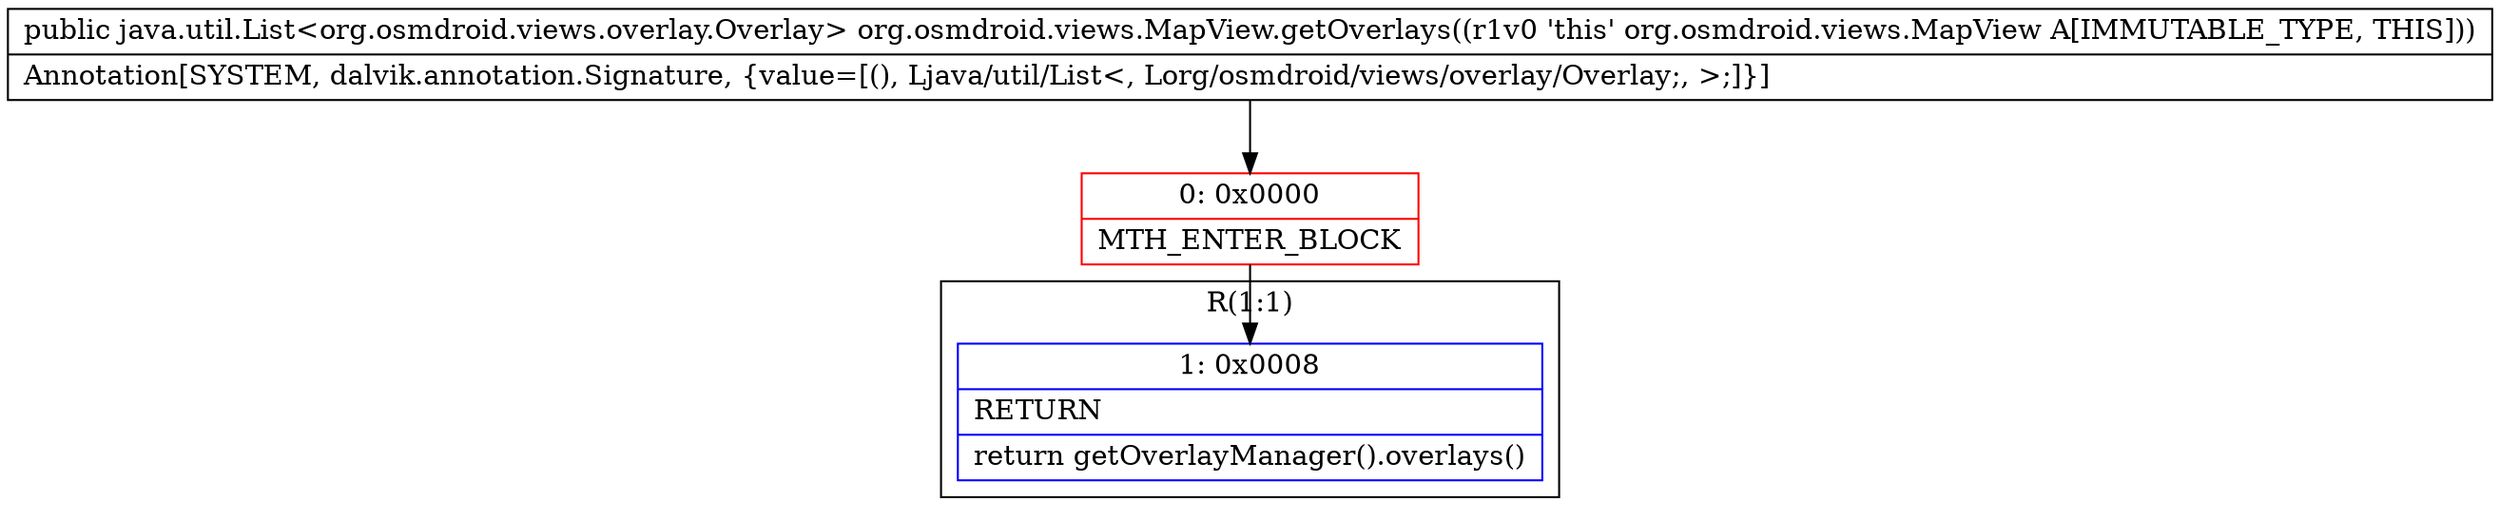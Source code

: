 digraph "CFG fororg.osmdroid.views.MapView.getOverlays()Ljava\/util\/List;" {
subgraph cluster_Region_1535363880 {
label = "R(1:1)";
node [shape=record,color=blue];
Node_1 [shape=record,label="{1\:\ 0x0008|RETURN\l|return getOverlayManager().overlays()\l}"];
}
Node_0 [shape=record,color=red,label="{0\:\ 0x0000|MTH_ENTER_BLOCK\l}"];
MethodNode[shape=record,label="{public java.util.List\<org.osmdroid.views.overlay.Overlay\> org.osmdroid.views.MapView.getOverlays((r1v0 'this' org.osmdroid.views.MapView A[IMMUTABLE_TYPE, THIS]))  | Annotation[SYSTEM, dalvik.annotation.Signature, \{value=[(), Ljava\/util\/List\<, Lorg\/osmdroid\/views\/overlay\/Overlay;, \>;]\}]\l}"];
MethodNode -> Node_0;
Node_0 -> Node_1;
}

